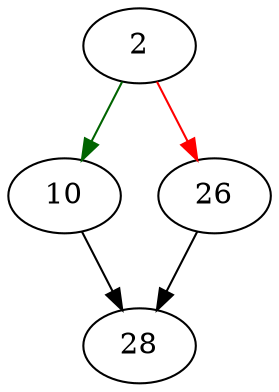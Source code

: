 strict digraph "compare_nodes" {
	// Node definitions.
	2 [entry=true];
	10;
	26;
	28;

	// Edge definitions.
	2 -> 10 [
		color=darkgreen
		cond=true
	];
	2 -> 26 [
		color=red
		cond=false
	];
	10 -> 28;
	26 -> 28;
}